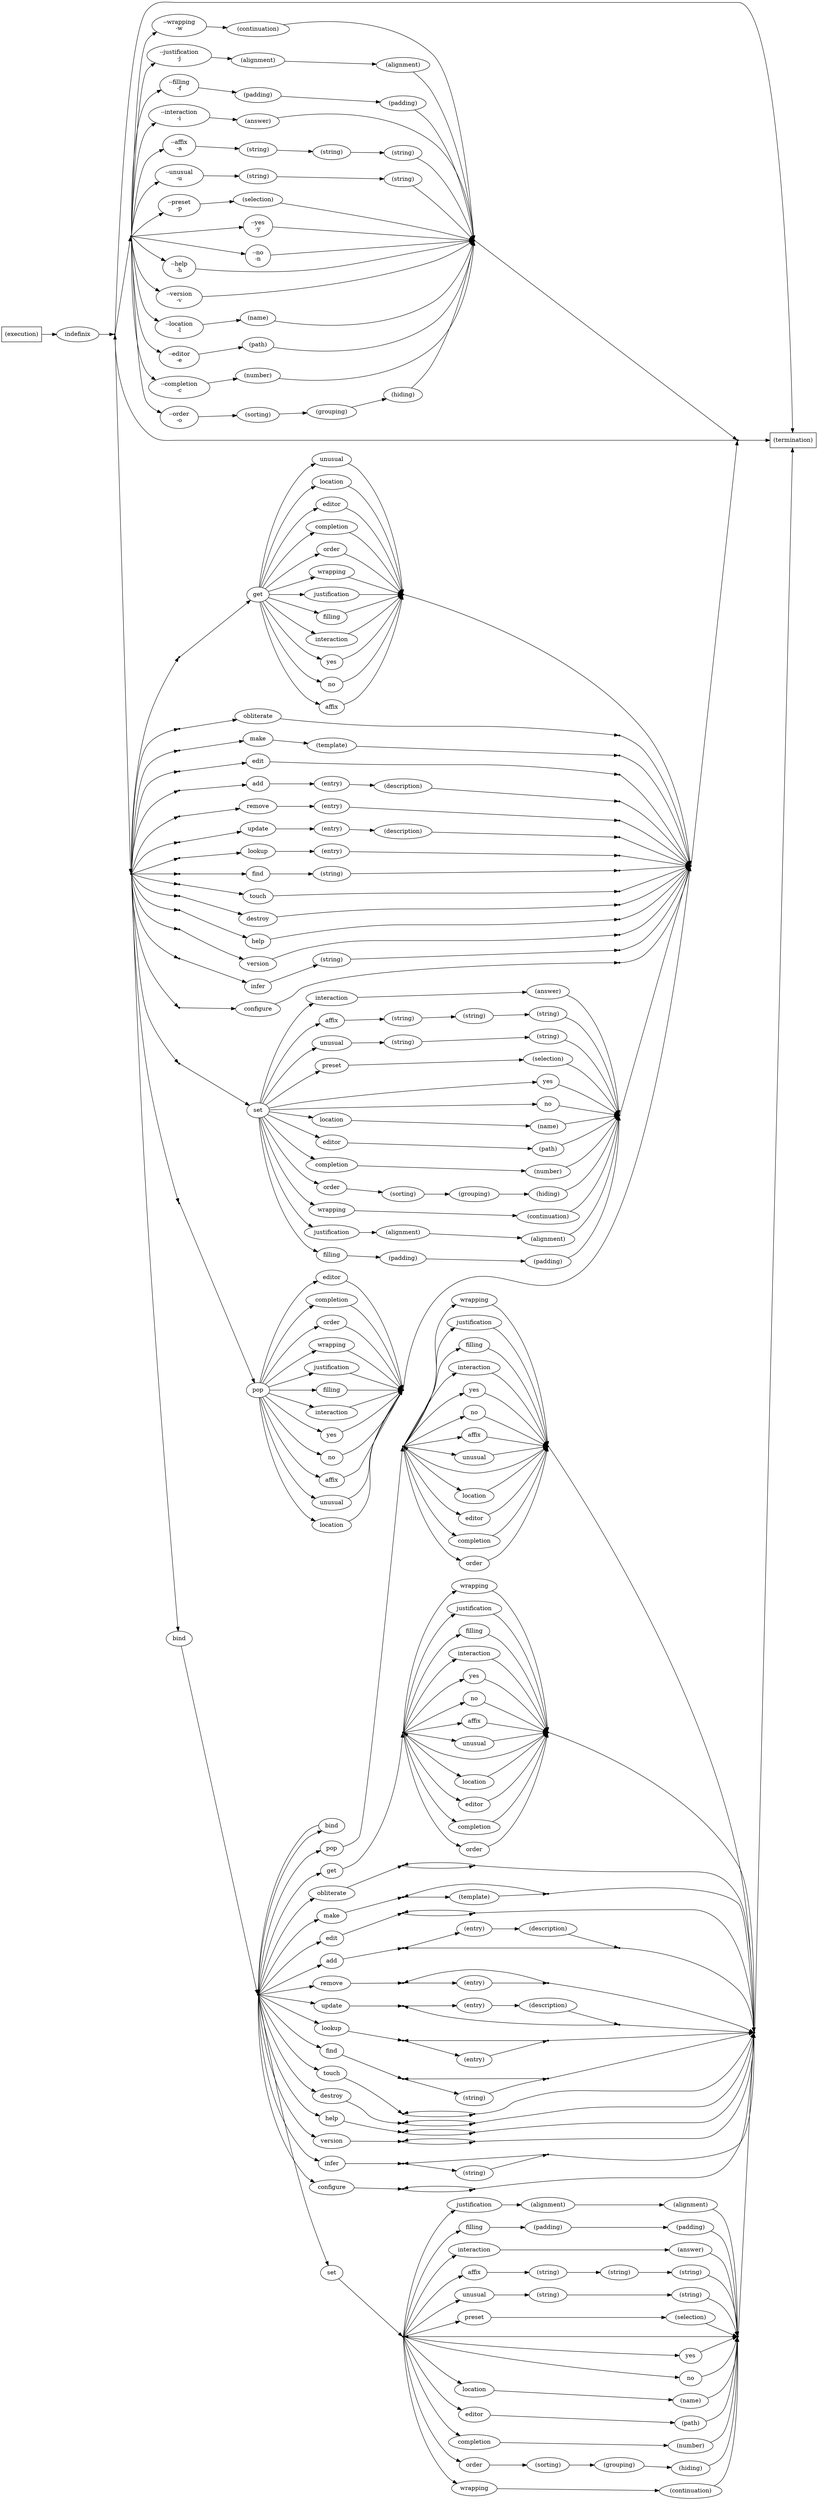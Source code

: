 digraph states {
	graph                                      [rankdir = LR,
	                                            overlap = false,
	                                            dpi = 48]

	EXECUTION                                  [label = "(execution)",
	                                            shape = box]
	main                                       [label = "indefinix"]
	IN                                         [shape = point]
	OUT                                        [shape = point]
	command_IN                                 [shape = point]
	command_OUT                                [shape = point]
	flag_IN                                    [shape = point]
	flag_OUT                                   [shape = point]
	configure_IN                               [shape = point]
	configure_OUT                              [shape = point]
	set_IN                                     [shape = point]
	set_OUT                                    [shape = point]
	pop_IN                                     [shape = point]
	pop_OUT                                    [shape = point]
	get_IN                                     [shape = point]
	get_OUT                                    [shape = point]
	obliterate_IN                              [shape = point]
	obliterate_OUT                             [shape = point]
	make_IN                                    [shape = point]
	make_OUT                                   [shape = point]
	edit_IN                                    [shape = point]
	edit_OUT                                   [shape = point]
	add_IN                                     [shape = point]
	add_OUT                                    [shape = point]
	remove_IN                                  [shape = point]
	remove_OUT                                 [shape = point]
	update_IN                                  [shape = point]
	update_OUT                                 [shape = point]
	lookup_IN                                  [shape = point]
	lookup_OUT                                 [shape = point]
	find_IN                                    [shape = point]
	find_OUT                                   [shape = point]
	touch_IN                                   [shape = point]
	touch_OUT                                  [shape = point]
	destroy_IN                                 [shape = point]
	destroy_OUT                                [shape = point]
	help_IN                                    [shape = point]
	help_OUT                                   [shape = point]
	version_IN                                 [shape = point]
	version_OUT                                [shape = point]
	infer_IN                                   [shape = point]
	infer_OUT                                  [shape = point]
	bind_IN                                    [shape = point]
	bind_OUT                                   [shape = point]
	bind_configure_IN                          [shape = point]
	bind_configure_OUT                         [shape = point]
	bind_set_IN                                [shape = point]
	bind_set_OUT                               [shape = point]
	bind_pop_IN                                [shape = point]
	bind_pop_OUT                               [shape = point]
	bind_get_IN                                [shape = point]
	bind_get_OUT                               [shape = point]
	bind_obliterate_IN                         [shape = point]
	bind_obliterate_OUT                        [shape = point]
	bind_make_IN                               [shape = point]
	bind_make_OUT                              [shape = point]
	bind_edit_IN                               [shape = point]
	bind_edit_OUT                              [shape = point]
	bind_add_IN                                [shape = point]
	bind_add_OUT                               [shape = point]
	bind_remove_IN                             [shape = point]
	bind_remove_OUT                            [shape = point]
	bind_update_IN                             [shape = point]
	bind_update_OUT                            [shape = point]
	bind_lookup_IN                             [shape = point]
	bind_lookup_OUT                            [shape = point]
	bind_find_IN                               [shape = point]
	bind_find_OUT                              [shape = point]
	bind_touch_IN                              [shape = point]
	bind_touch_OUT                             [shape = point]
	bind_destroy_IN                            [shape = point]
	bind_destroy_OUT                           [shape = point]
	bind_help_IN                               [shape = point]
	bind_help_OUT                              [shape = point]
	bind_version_IN                            [shape = point]
	bind_version_OUT                           [shape = point]
	bind_infer_IN                              [shape = point]
	bind_infer_OUT                             [shape = point]
	TERMINATION                                [label = "(termination)",
	                                            shape = box]
	subgraph _cluster_command {
		configure                                  [label = "configure"]
		set                                        [label = "set"]
		pop                                        [label = "pop"]
		get                                        [label = "get"]
		obliterate                                 [label = "obliterate"]
		make                                       [label = "make"]
		edit                                       [label = "edit"]
		add                                        [label = "add"]
		remove                                     [label = "remove"]
		update                                     [label = "update"]
		lookup                                     [label = "lookup"]
		find                                       [label = "find"]
		touch                                      [label = "touch"]
		destroy                                    [label = "destroy"]
		bind                                       [label = "bind"]
		help                                       [label = "help"]
		version                                    [label = "version"]
		infer                                      [label = "infer"]
	}
	subgraph _cluster_parameter {
		make_template                              [label = "(template)"]
		add_entry                                  [label = "(entry)"]
		add_entry_description                      [label = "(description)"]
		remove_entry                               [label = "(entry)"]
		update_entry                               [label = "(entry)"]
		update_entry_description                   [label = "(description)"]
		lookup_entry                               [label = "(entry)"]
		find_string                                [label = "(string)"]
		infer_string                               [label = "(string)"]
	}
	subgraph _cluster_key {
		set_location                               [label = "location"]
		set_editor                                 [label = "editor"]
		set_completion                             [label = "completion"]
		set_order                                  [label = "order"]
		set_wrapping                               [label = "wrapping"]
		set_justification                          [label = "justification"]
		set_filling                                [label = "filling"]
		set_interaction                            [label = "interaction"]
		set_yes                                    [label = "yes"]
		set_no                                     [label = "no"]
		set_affix                                  [label = "affix"]
		set_unusual                                [label = "unusual"]
		set_preset                                 [label = "preset"]
		pop_location                               [label = "location"]
		pop_editor                                 [label = "editor"]
		pop_completion                             [label = "completion"]
		pop_order                                  [label = "order"]
		pop_wrapping                               [label = "wrapping"]
		pop_justification                          [label = "justification"]
		pop_filling                                [label = "filling"]
		pop_interaction                            [label = "interaction"]
		pop_yes                                    [label = "yes"]
		pop_no                                     [label = "no"]
		pop_affix                                  [label = "affix"]
		pop_unusual                                [label = "unusual"]
		get_location                               [label = "location"]
		get_editor                                 [label = "editor"]
		get_completion                             [label = "completion"]
		get_order                                  [label = "order"]
		get_wrapping                               [label = "wrapping"]
		get_justification                          [label = "justification"]
		get_filling                                [label = "filling"]
		get_interaction                            [label = "interaction"]
		get_yes                                    [label = "yes"]
		get_no                                     [label = "no"]
		get_affix                                  [label = "affix"]
		get_unusual                                [label = "unusual"]
	}
	subgraph _cluster_value {
		set_location_name                          [label = "(name)"]
		set_editor_path                            [label = "(path)"]
		set_completion_number                      [label = "(number)"]
		set_order_sorting                          [label = "(sorting)"]
		set_order_sorting_grouping                 [label = "(grouping)"]
		set_order_sorting_grouping_hiding          [label = "(hiding)"]
		set_wrapping_continuation                  [label = "(continuation)"]
		set_justification_alignment                [label = "(alignment)"]
		set_justification_alignment_alignment      [label = "(alignment)"]
		set_filling_padding                        [label = "(padding)"]
		set_filling_padding_padding                [label = "(padding)"]
		set_interaction_answer                     [label = "(answer)"]
		set_affix_string                           [label = "(string)"]
		set_affix_string_string                    [label = "(string)"]
		set_affix_string_string_string             [label = "(string)"]
		set_unusual_string                         [label = "(string)"]
		set_unusual_string_string                  [label = "(string)"]
		set_preset_selection                       [label = "(selection)"]
	}
	subgraph _cluster_bound_command {
		bind_configure                             [label = "configure"]
		bind_set                                   [label = "set"]
		bind_pop                                   [label = "pop"]
		bind_get                                   [label = "get"]
		bind_obliterate                            [label = "obliterate"]
		bind_make                                  [label = "make"]
		bind_edit                                  [label = "edit"]
		bind_add                                   [label = "add"]
		bind_remove                                [label = "remove"]
		bind_update                                [label = "update"]
		bind_lookup                                [label = "lookup"]
		bind_find                                  [label = "find"]
		bind_touch                                 [label = "touch"]
		bind_destroy                               [label = "destroy"]
		bind_help                                  [label = "help"]
		bind_version                               [label = "version"]
		bind_infer                                 [label = "infer"]
		bind_bind                                  [label = "bind"]
	}
	subgraph _cluster_bound_parameter {
		bind_make_template                         [label = "(template)"]
		bind_add_entry                             [label = "(entry)"]
		bind_add_entry_description                 [label = "(description)"]
		bind_remove_entry                          [label = "(entry)"]
		bind_update_entry                          [label = "(entry)"]
		bind_update_entry_description              [label = "(description)"]
		bind_lookup_entry                          [label = "(entry)"]
		bind_find_string                           [label = "(string)"]
		bind_infer_string                          [label = "(string)"]
	}
	subgraph _cluster_bound_key {
		bind_set_location                          [label = "location"]
		bind_set_editor                            [label = "editor"]
		bind_set_completion                        [label = "completion"]
		bind_set_order                             [label = "order"]
		bind_set_wrapping                          [label = "wrapping"]
		bind_set_justification                     [label = "justification"]
		bind_set_filling                           [label = "filling"]
		bind_set_interaction                       [label = "interaction"]
		bind_set_yes                               [label = "yes"]
		bind_set_no                                [label = "no"]
		bind_set_affix                             [label = "affix"]
		bind_set_unusual                           [label = "unusual"]
		bind_set_preset                            [label = "preset"]
		bind_pop_location                          [label = "location"]
		bind_pop_editor                            [label = "editor"]
		bind_pop_completion                        [label = "completion"]
		bind_pop_order                             [label = "order"]
		bind_pop_wrapping                          [label = "wrapping"]
		bind_pop_justification                     [label = "justification"]
		bind_pop_filling                           [label = "filling"]
		bind_pop_interaction                       [label = "interaction"]
		bind_pop_yes                               [label = "yes"]
		bind_pop_no                                [label = "no"]
		bind_pop_affix                             [label = "affix"]
		bind_pop_unusual                           [label = "unusual"]
		bind_get_location                          [label = "location"]
		bind_get_editor                            [label = "editor"]
		bind_get_completion                        [label = "completion"]
		bind_get_order                             [label = "order"]
		bind_get_wrapping                          [label = "wrapping"]
		bind_get_justification                     [label = "justification"]
		bind_get_filling                           [label = "filling"]
		bind_get_interaction                       [label = "interaction"]
		bind_get_yes                               [label = "yes"]
		bind_get_no                                [label = "no"]
		bind_get_affix                             [label = "affix"]
		bind_get_unusual                           [label = "unusual"]
	}
	subgraph _cluster_bound_value {
		bind_set_location_name                     [label = "(name)"]
		bind_set_editor_path                       [label = "(path)"]
		bind_set_completion_number                 [label = "(number)"]
		bind_set_order_sorting                     [label = "(sorting)"]
		bind_set_order_sorting_grouping            [label = "(grouping)"]
		bind_set_order_sorting_grouping_hiding     [label = "(hiding)"]
		bind_set_wrapping_continuation             [label = "(continuation)"]
		bind_set_justification_alignment           [label = "(alignment)"]
		bind_set_justification_alignment_alignment [label = "(alignment)"]
		bind_set_filling_padding                   [label = "(padding)"]
		bind_set_filling_padding_padding           [label = "(padding)"]
		bind_set_interaction_answer                [label = "(answer)"]
		bind_set_affix_string                      [label = "(string)"]
		bind_set_affix_string_string               [label = "(string)"]
		bind_set_affix_string_string_string        [label = "(string)"]
		bind_set_unusual_string                    [label = "(string)"]
		bind_set_unusual_string_string             [label = "(string)"]
		bind_set_preset_selection                  [label = "(selection)"]
	}
	subgraph _cluster_flag_key {
		flag_location                              [label = "--location\n-l"]
		flag_editor                                [label = "--editor\n-e"]
		flag_completion                            [label = "--completion\n-c"]
		flag_order                                 [label = "--order\n-o"]
		flag_wrapping                              [label = "--wrapping\n-w"]
		flag_justification                         [label = "--justification\n-j"]
		flag_filling                               [label = "--filling\n-f"]
		flag_interaction                           [label = "--interaction\n-i"]
		flag_yes                                   [label = "--yes\n-y"]
		flag_no                                    [label = "--no\n-n"]
		flag_affix                                 [label = "--affix\n-a"]
		flag_unusual                               [label = "--unusual\n-u"]
		flag_preset                                [label = "--preset\n-p"]
		flag_help                                  [label = "--help\n-h"]
		flag_version                               [label = "--version\n-v"]
	}
	subgraph _cluster_flag_value {
		flag_location_name                         [label = "(name)"]
		flag_editor_path                           [label = "(path)"]
		flag_completion_number                     [label = "(number)"]
		flag_order_sorting                         [label = "(sorting)"]
		flag_order_sorting_grouping                [label = "(grouping)"]
		flag_order_sorting_grouping_hiding         [label = "(hiding)"]
		flag_wrapping_continuation                 [label = "(continuation)"]
		flag_justification_alignment               [label = "(alignment)"]
		flag_justification_alignment_alignment     [label = "(alignment)"]
		flag_filling_padding                       [label = "(padding)"]
		flag_filling_padding_padding               [label = "(padding)"]
		flag_interaction_answer                    [label = "(answer)"]
		flag_affix_string                          [label = "(string)"]
		flag_affix_string_string                   [label = "(string)"]
		flag_affix_string_string_string            [label = "(string)"]
		flag_unusual_string                        [label = "(string)"]
		flag_unusual_string_string                 [label = "(string)"]
		flag_preset_selection                      [label = "(selection)"]
	}

	EXECUTION                                  -> main
	main                                       -> IN
	IN                                         -> command_IN
	IN                                         -> flag_IN
	IN                                         -> TERMINATION
	OUT                                        -> IN
	OUT                                        -> TERMINATION
	command_IN                                 -> configure_IN
	command_IN                                 -> set_IN
	command_IN                                 -> pop_IN
	command_IN                                 -> get_IN
	command_IN                                 -> obliterate_IN
	command_IN                                 -> make_IN
	command_IN                                 -> edit_IN
	command_IN                                 -> add_IN
	command_IN                                 -> remove_IN
	command_IN                                 -> update_IN
	command_IN                                 -> lookup_IN
	command_IN                                 -> find_IN
	command_IN                                 -> touch_IN
	command_IN                                 -> destroy_IN
	command_IN                                 -> help_IN
	command_IN                                 -> version_IN
	command_IN                                 -> infer_IN
	command_IN                                 -> bind
	command_OUT                                -> OUT
	configure_IN                               -> configure
	configure                                  -> configure_OUT
	configure_OUT                              -> command_OUT
	set_IN                                     -> set
	set                                        -> set_location
	set                                        -> set_editor
	set                                        -> set_completion
	set                                        -> set_order
	set                                        -> set_wrapping
	set                                        -> set_justification
	set                                        -> set_filling
	set                                        -> set_interaction
	set                                        -> set_yes
	set                                        -> set_no
	set                                        -> set_affix
	set                                        -> set_unusual
	set                                        -> set_preset
	set_location                               -> set_location_name
	set_editor                                 -> set_editor_path
	set_completion                             -> set_completion_number
	set_order                                  -> set_order_sorting
	set_wrapping                               -> set_wrapping_continuation
	set_justification                          -> set_justification_alignment
	set_filling                                -> set_filling_padding
	set_interaction                            -> set_interaction_answer
	set_yes                                    -> set_OUT
	set_no                                     -> set_OUT
	set_affix                                  -> set_affix_string
	set_unusual                                -> set_unusual_string
	set_preset                                 -> set_preset_selection
	set_location_name                          -> set_OUT
	set_editor_path                            -> set_OUT
	set_completion_number                      -> set_OUT
	set_order_sorting                          -> set_order_sorting_grouping
	set_order_sorting_grouping                 -> set_order_sorting_grouping_hiding
	set_order_sorting_grouping_hiding          -> set_OUT
	set_wrapping_continuation                  -> set_OUT
	set_justification_alignment                -> set_justification_alignment_alignment
	set_justification_alignment_alignment      -> set_OUT
	set_filling_padding                        -> set_filling_padding_padding
	set_filling_padding_padding                -> set_OUT
	set_interaction_answer                     -> set_OUT
	set_affix_string                           -> set_affix_string_string
	set_affix_string_string                    -> set_affix_string_string_string
	set_affix_string_string_string             -> set_OUT
	set_unusual_string                         -> set_unusual_string_string
	set_unusual_string_string                  -> set_OUT
	set_preset_selection                       -> set_OUT
	set_OUT                                    -> command_OUT
	pop_IN                                     -> pop
	pop                                        -> pop_location
	pop                                        -> pop_editor
	pop                                        -> pop_completion
	pop                                        -> pop_order
	pop                                        -> pop_wrapping
	pop                                        -> pop_justification
	pop                                        -> pop_filling
	pop                                        -> pop_interaction
	pop                                        -> pop_yes
	pop                                        -> pop_no
	pop                                        -> pop_affix
	pop                                        -> pop_unusual
	pop_location                               -> pop_OUT
	pop_editor                                 -> pop_OUT
	pop_completion                             -> pop_OUT
	pop_order                                  -> pop_OUT
	pop_wrapping                               -> pop_OUT
	pop_justification                          -> pop_OUT
	pop_filling                                -> pop_OUT
	pop_interaction                            -> pop_OUT
	pop_yes                                    -> pop_OUT
	pop_no                                     -> pop_OUT
	pop_affix                                  -> pop_OUT
	pop_unusual                                -> pop_OUT
	pop_OUT                                    -> command_OUT
	get_IN                                     -> get
	get_OUT                                    -> command_OUT
	get                                        -> get_location
	get                                        -> get_editor
	get                                        -> get_completion
	get                                        -> get_order
	get                                        -> get_wrapping
	get                                        -> get_justification
	get                                        -> get_filling
	get                                        -> get_interaction
	get                                        -> get_yes
	get                                        -> get_no
	get                                        -> get_affix
	get                                        -> get_unusual
	get_location                               -> get_OUT
	get_editor                                 -> get_OUT
	get_completion                             -> get_OUT
	get_order                                  -> get_OUT
	get_wrapping                               -> get_OUT
	get_justification                          -> get_OUT
	get_filling                                -> get_OUT
	get_interaction                            -> get_OUT
	get_yes                                    -> get_OUT
	get_no                                     -> get_OUT
	get_affix                                  -> get_OUT
	get_unusual                                -> get_OUT
	obliterate_IN                              -> obliterate
	obliterate                                 -> obliterate_OUT
	obliterate_OUT                             -> command_OUT
	make_IN                                    -> make
	make                                       -> make_template
	make_template                              -> make_OUT
	make_OUT                                   -> command_OUT
	edit_IN                                    -> edit
	edit                                       -> edit_OUT
	edit_OUT                                   -> command_OUT
	add_IN                                     -> add
	add                                        -> add_entry
	add_entry                                  -> add_entry_description
	add_entry_description                      -> add_OUT
	add_OUT                                    -> command_OUT
	remove_IN                                  -> remove
	remove                                     -> remove_entry
	remove_entry                               -> remove_OUT
	remove_OUT                                 -> command_OUT
	update_IN                                  -> update
	update                                     -> update_entry
	update_entry                               -> update_entry_description
	update_entry_description                   -> update_OUT
	update_OUT                                 -> command_OUT
	lookup_IN                                  -> lookup
	lookup                                     -> lookup_entry
	lookup_entry                               -> lookup_OUT
	lookup_OUT                                 -> command_OUT
	find_IN                                    -> find
	find                                       -> find_string
	find_string                                -> find_OUT
	find_OUT                                   -> command_OUT
	touch_IN                                   -> touch
	touch                                      -> touch_OUT
	touch_OUT                                  -> command_OUT
	destroy_IN                                 -> destroy
	destroy                                    -> destroy_OUT
	destroy_OUT                                -> command_OUT
	help_IN                                    -> help
	help                                       -> help_OUT
	help_OUT                                   -> command_OUT
	version_IN                                 -> version
	version                                    -> version_OUT
	version_OUT                                -> command_OUT
	infer_IN                                   -> infer
	infer                                      -> infer_string
	infer_string                               -> infer_OUT
	infer_OUT                                  -> command_OUT
	bind                                       -> bind_IN
	bind_IN                                    -> bind_configure
	bind_IN                                    -> bind_set
	bind_IN                                    -> bind_pop
	bind_IN                                    -> bind_get
	bind_IN                                    -> bind_obliterate
	bind_IN                                    -> bind_make
	bind_IN                                    -> bind_edit
	bind_IN                                    -> bind_add
	bind_IN                                    -> bind_remove
	bind_IN                                    -> bind_update
	bind_IN                                    -> bind_lookup
	bind_IN                                    -> bind_find
	bind_IN                                    -> bind_touch
	bind_IN                                    -> bind_destroy
	bind_IN                                    -> bind_help
	bind_IN                                    -> bind_version
	bind_IN                                    -> bind_infer
	bind_IN                                    -> bind_bind
	bind_configure                             -> bind_configure_IN
	bind_configure_IN                          -> bind_configure_OUT
	bind_configure_OUT                         -> bind_configure_IN
	bind_configure_OUT                         -> bind_OUT
	bind_set                                   -> bind_set_IN
	bind_set_IN                                -> bind_set_location
	bind_set_IN                                -> bind_set_editor
	bind_set_IN                                -> bind_set_completion
	bind_set_IN                                -> bind_set_order
	bind_set_IN                                -> bind_set_wrapping
	bind_set_IN                                -> bind_set_justification
	bind_set_IN                                -> bind_set_filling
	bind_set_IN                                -> bind_set_interaction
	bind_set_IN                                -> bind_set_yes
	bind_set_IN                                -> bind_set_no
	bind_set_IN                                -> bind_set_affix
	bind_set_IN                                -> bind_set_unusual
	bind_set_IN                                -> bind_set_preset
	bind_set_location                          -> bind_set_location_name
	bind_set_editor                            -> bind_set_editor_path
	bind_set_completion                        -> bind_set_completion_number
	bind_set_order                             -> bind_set_order_sorting
	bind_set_wrapping                          -> bind_set_wrapping_continuation
	bind_set_justification                     -> bind_set_justification_alignment
	bind_set_filling                           -> bind_set_filling_padding
	bind_set_interaction                       -> bind_set_interaction_answer
	bind_set_yes                               -> bind_set_OUT
	bind_set_no                                -> bind_set_OUT
	bind_set_affix                             -> bind_set_affix_string
	bind_set_unusual                           -> bind_set_unusual_string
	bind_set_preset                            -> bind_set_preset_selection
	bind_set_location_name                     -> bind_set_OUT
	bind_set_editor_path                       -> bind_set_OUT
	bind_set_completion_number                 -> bind_set_OUT
	bind_set_order_sorting                     -> bind_set_order_sorting_grouping
	bind_set_order_sorting_grouping            -> bind_set_order_sorting_grouping_hiding
	bind_set_order_sorting_grouping_hiding     -> bind_set_OUT
	bind_set_wrapping_continuation             -> bind_set_OUT
	bind_set_justification_alignment           -> bind_set_justification_alignment_alignment
	bind_set_justification_alignment_alignment -> bind_set_OUT
	bind_set_filling_padding                   -> bind_set_filling_padding_padding
	bind_set_filling_padding_padding           -> bind_set_OUT
	bind_set_interaction_answer                -> bind_set_OUT
	bind_set_affix_string                      -> bind_set_affix_string_string
	bind_set_affix_string_string               -> bind_set_affix_string_string_string
	bind_set_affix_string_string_string        -> bind_set_OUT
	bind_set_unusual_string                    -> bind_set_unusual_string_string
	bind_set_unusual_string_string             -> bind_set_OUT
	bind_set_preset_selection                  -> bind_set_OUT
	bind_set_OUT                               -> bind_set_IN
	bind_set_OUT                               -> bind_OUT
	bind_pop                                   -> bind_pop_IN
	bind_pop_IN                                -> bind_pop_location
	bind_pop_IN                                -> bind_pop_editor
	bind_pop_IN                                -> bind_pop_completion
	bind_pop_IN                                -> bind_pop_order
	bind_pop_IN                                -> bind_pop_wrapping
	bind_pop_IN                                -> bind_pop_justification
	bind_pop_IN                                -> bind_pop_filling
	bind_pop_IN                                -> bind_pop_interaction
	bind_pop_IN                                -> bind_pop_yes
	bind_pop_IN                                -> bind_pop_no
	bind_pop_IN                                -> bind_pop_affix
	bind_pop_IN                                -> bind_pop_unusual
	bind_pop_location                          -> bind_pop_OUT
	bind_pop_editor                            -> bind_pop_OUT
	bind_pop_completion                        -> bind_pop_OUT
	bind_pop_order                             -> bind_pop_OUT
	bind_pop_wrapping                          -> bind_pop_OUT
	bind_pop_justification                     -> bind_pop_OUT
	bind_pop_filling                           -> bind_pop_OUT
	bind_pop_interaction                       -> bind_pop_OUT
	bind_pop_yes                               -> bind_pop_OUT
	bind_pop_no                                -> bind_pop_OUT
	bind_pop_affix                             -> bind_pop_OUT
	bind_pop_unusual                           -> bind_pop_OUT
	bind_pop_OUT                               -> bind_pop_IN
	bind_pop_OUT                               -> bind_OUT
	bind_get                                   -> bind_get_IN
	bind_get_IN                                -> bind_get_location
	bind_get_IN                                -> bind_get_editor
	bind_get_IN                                -> bind_get_completion
	bind_get_IN                                -> bind_get_order
	bind_get_IN                                -> bind_get_wrapping
	bind_get_IN                                -> bind_get_justification
	bind_get_IN                                -> bind_get_filling
	bind_get_IN                                -> bind_get_interaction
	bind_get_IN                                -> bind_get_yes
	bind_get_IN                                -> bind_get_no
	bind_get_IN                                -> bind_get_affix
	bind_get_IN                                -> bind_get_unusual
	bind_get_location                          -> bind_get_OUT
	bind_get_editor                            -> bind_get_OUT
	bind_get_completion                        -> bind_get_OUT
	bind_get_order                             -> bind_get_OUT
	bind_get_wrapping                          -> bind_get_OUT
	bind_get_justification                     -> bind_get_OUT
	bind_get_filling                           -> bind_get_OUT
	bind_get_interaction                       -> bind_get_OUT
	bind_get_yes                               -> bind_get_OUT
	bind_get_no                                -> bind_get_OUT
	bind_get_affix                             -> bind_get_OUT
	bind_get_unusual                           -> bind_get_OUT
	bind_get_OUT                               -> bind_get_IN
	bind_get_OUT                               -> bind_OUT
	bind_obliterate                            -> bind_obliterate_IN
	bind_obliterate_IN                         -> bind_obliterate_OUT
	bind_obliterate_OUT                        -> bind_obliterate_IN
	bind_obliterate_OUT                        -> bind_OUT
	bind_make                                  -> bind_make_IN
	bind_make_IN                               -> bind_make_template
	bind_make_template                         -> bind_make_OUT
	bind_make_OUT                              -> bind_make_IN
	bind_make_OUT                              -> bind_OUT
	bind_edit                                  -> bind_edit_IN
	bind_edit_IN                               -> bind_edit_OUT
	bind_edit_OUT                              -> bind_edit_IN
	bind_edit_OUT                              -> bind_OUT
	bind_add                                   -> bind_add_IN
	bind_add_IN                                -> bind_add_entry
	bind_add_entry                             -> bind_add_entry_description
	bind_add_entry_description                 -> bind_add_OUT
	bind_add_OUT                               -> bind_add_IN
	bind_add_OUT                               -> bind_OUT
	bind_remove                                -> bind_remove_IN
	bind_remove_IN                             -> bind_remove_entry
	bind_remove_entry                          -> bind_remove_OUT
	bind_remove_OUT                            -> bind_remove_IN
	bind_remove_OUT                            -> bind_OUT
	bind_update                                -> bind_update_IN
	bind_update_IN                             -> bind_update_entry
	bind_update_entry                          -> bind_update_entry_description
	bind_update_entry_description              -> bind_update_OUT
	bind_update_OUT                            -> bind_update_IN
	bind_update_OUT                            -> bind_OUT
	bind_lookup                                -> bind_lookup_IN
	bind_lookup_IN                             -> bind_lookup_entry
	bind_lookup_entry                          -> bind_lookup_OUT
	bind_lookup_OUT                            -> bind_lookup_IN
	bind_lookup_OUT                            -> bind_OUT
	bind_find                                  -> bind_find_IN
	bind_find_IN                               -> bind_find_string
	bind_find_string                           -> bind_find_OUT
	bind_find_OUT                              -> bind_find_IN
	bind_find_OUT                              -> bind_OUT
	bind_touch                                 -> bind_touch_IN
	bind_touch_IN                              -> bind_touch_OUT
	bind_touch_OUT                             -> bind_touch_IN
	bind_touch_OUT                             -> bind_OUT
	bind_destroy                               -> bind_destroy_IN
	bind_destroy_IN                            -> bind_destroy_OUT
	bind_destroy_OUT                           -> bind_destroy_IN
	bind_destroy_OUT                           -> bind_OUT
	bind_help                                  -> bind_help_IN
	bind_help_IN                               -> bind_help_OUT
	bind_help_OUT                              -> bind_help_IN
	bind_help_OUT                              -> bind_OUT
	bind_version                               -> bind_version_IN
	bind_version_IN                            -> bind_version_OUT
	bind_version_OUT                           -> bind_version_IN
	bind_version_OUT                           -> bind_OUT
	bind_infer                                 -> bind_infer_IN
	bind_infer_IN                              -> bind_infer_string
	bind_infer_string                          -> bind_infer_OUT
	bind_infer_OUT                             -> bind_infer_IN
	bind_infer_OUT                             -> bind_OUT
	bind_bind                                  -> bind_IN
	bind_OUT                                   -> TERMINATION
	flag_IN                                    -> flag_location
	flag_IN                                    -> flag_editor
	flag_IN                                    -> flag_completion
	flag_IN                                    -> flag_order
	flag_IN                                    -> flag_wrapping
	flag_IN                                    -> flag_justification
	flag_IN                                    -> flag_filling
	flag_IN                                    -> flag_interaction
	flag_IN                                    -> flag_yes
	flag_IN                                    -> flag_no
	flag_IN                                    -> flag_affix
	flag_IN                                    -> flag_unusual
	flag_IN                                    -> flag_preset
	flag_IN                                    -> flag_help
	flag_IN                                    -> flag_version
	flag_OUT                                   -> OUT
	flag_location                              -> flag_location_name
	flag_editor                                -> flag_editor_path
	flag_completion                            -> flag_completion_number
	flag_order                                 -> flag_order_sorting
	flag_wrapping                              -> flag_wrapping_continuation
	flag_justification                         -> flag_justification_alignment
	flag_filling                               -> flag_filling_padding
	flag_interaction                           -> flag_interaction_answer
	flag_yes                                   -> flag_OUT
	flag_no                                    -> flag_OUT
	flag_affix                                 -> flag_affix_string
	flag_unusual                               -> flag_unusual_string
	flag_preset                                -> flag_preset_selection
	flag_location_name                         -> flag_OUT
	flag_editor_path                           -> flag_OUT
	flag_completion_number                     -> flag_OUT
	flag_order_sorting                         -> flag_order_sorting_grouping
	flag_order_sorting_grouping                -> flag_order_sorting_grouping_hiding
	flag_order_sorting_grouping_hiding         -> flag_OUT
	flag_wrapping_continuation                 -> flag_OUT
	flag_justification_alignment               -> flag_justification_alignment_alignment
	flag_justification_alignment_alignment     -> flag_OUT
	flag_filling_padding                       -> flag_filling_padding_padding
	flag_filling_padding_padding               -> flag_OUT
	flag_interaction_answer                    -> flag_OUT
	flag_affix_string                          -> flag_affix_string_string
	flag_affix_string_string                   -> flag_affix_string_string_string
	flag_affix_string_string_string            -> flag_OUT
	flag_unusual_string                        -> flag_unusual_string_string
	flag_unusual_string_string                 -> flag_OUT
	flag_preset_selection                      -> flag_OUT
	flag_help                                  -> flag_OUT
	flag_version                               -> flag_OUT
}
